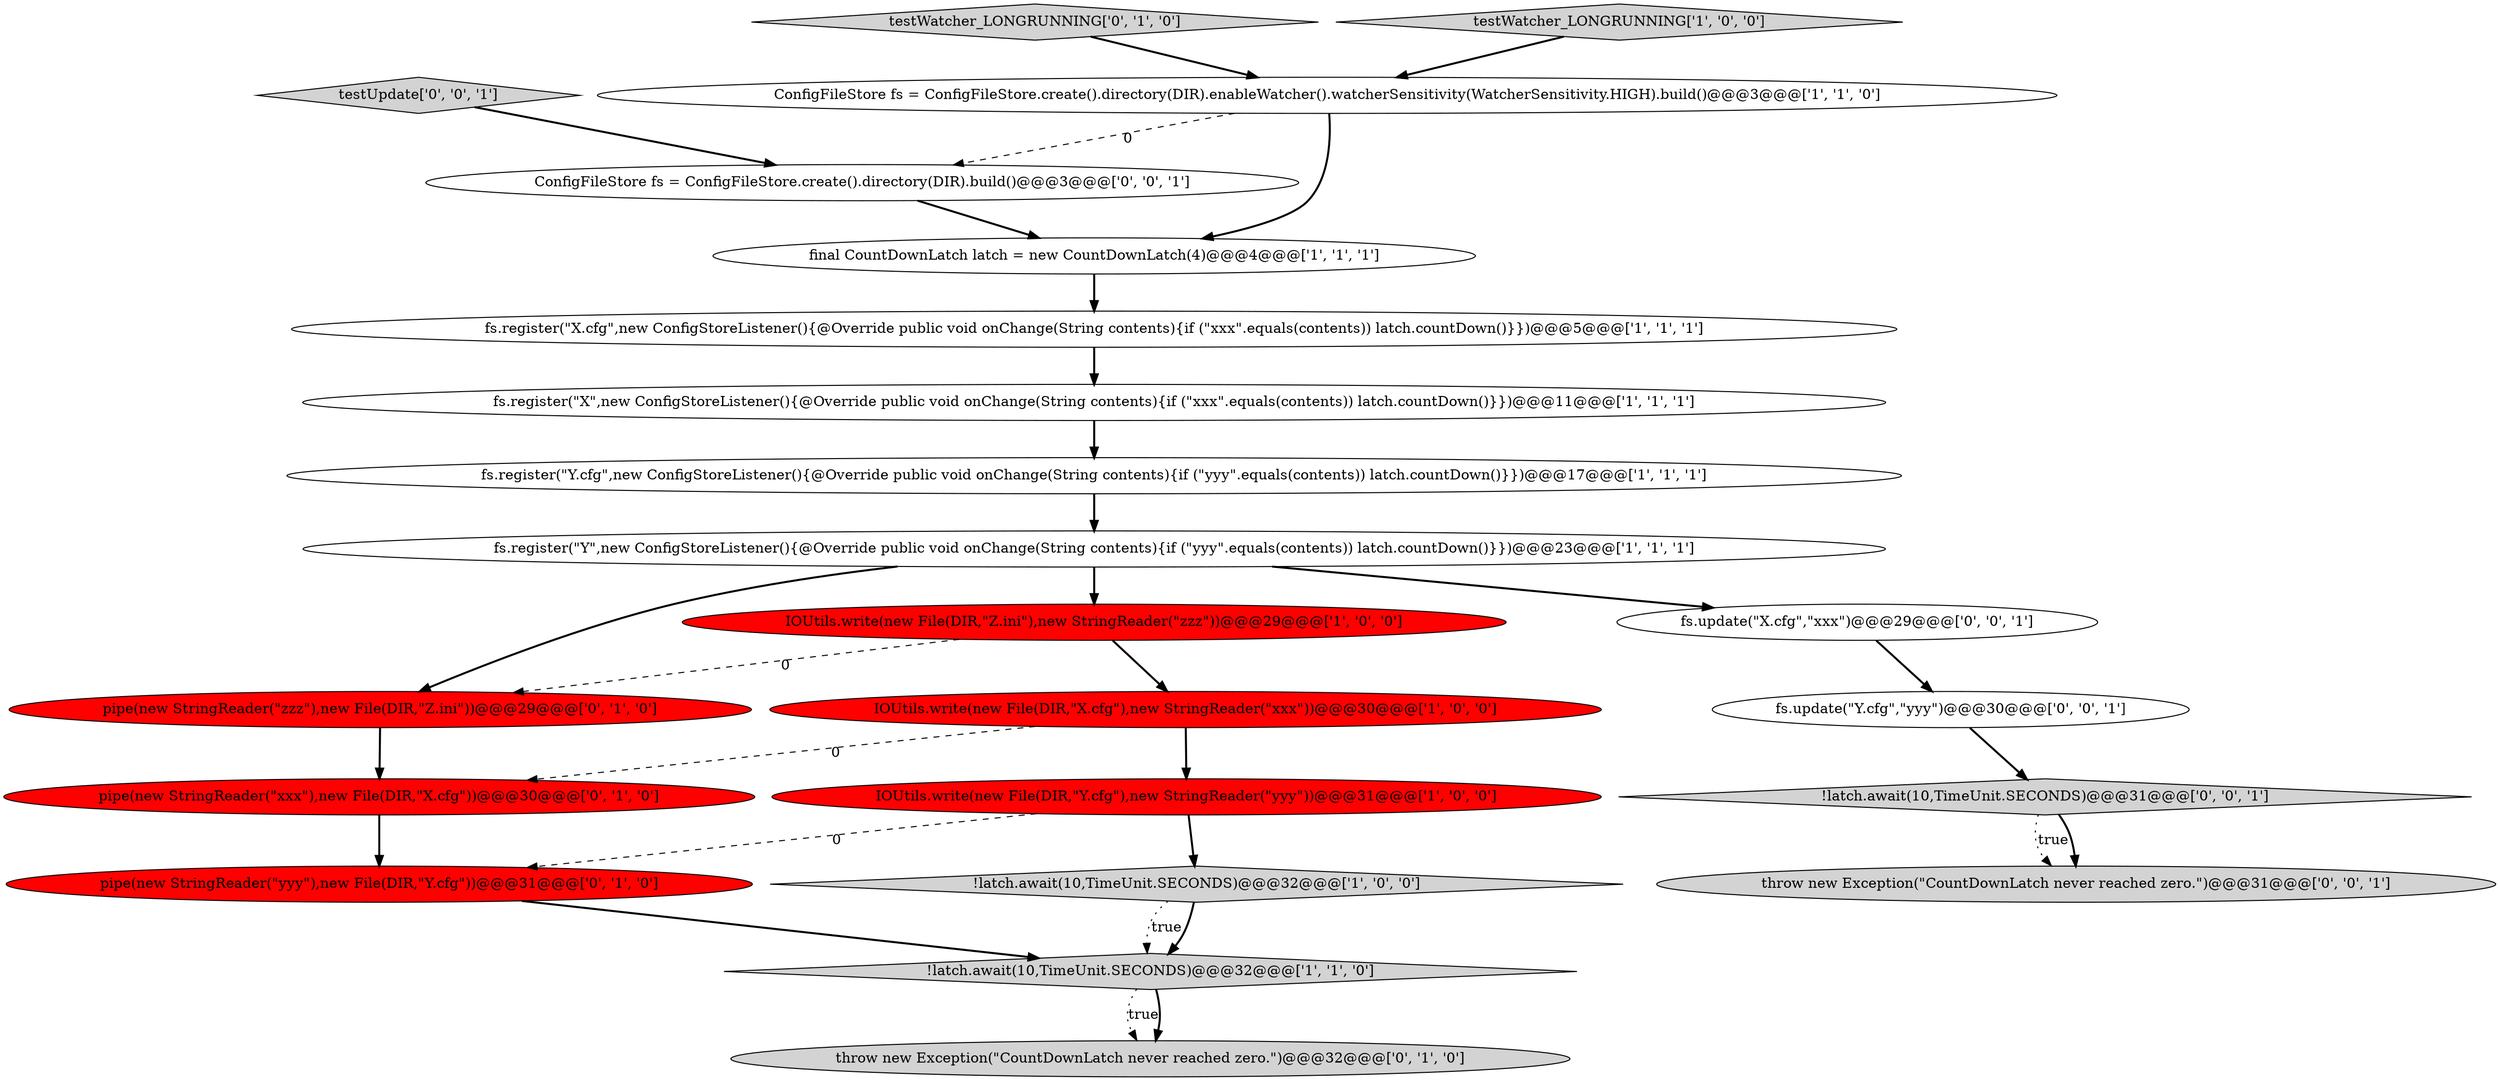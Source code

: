 digraph {
10 [style = filled, label = "fs.register(\"Y.cfg\",new ConfigStoreListener(){@Override public void onChange(String contents){if (\"yyy\".equals(contents)) latch.countDown()}})@@@17@@@['1', '1', '1']", fillcolor = white, shape = ellipse image = "AAA0AAABBB1BBB"];
17 [style = filled, label = "!latch.await(10,TimeUnit.SECONDS)@@@31@@@['0', '0', '1']", fillcolor = lightgray, shape = diamond image = "AAA0AAABBB3BBB"];
5 [style = filled, label = "IOUtils.write(new File(DIR,\"Y.cfg\"),new StringReader(\"yyy\"))@@@31@@@['1', '0', '0']", fillcolor = red, shape = ellipse image = "AAA1AAABBB1BBB"];
12 [style = filled, label = "pipe(new StringReader(\"zzz\"),new File(DIR,\"Z.ini\"))@@@29@@@['0', '1', '0']", fillcolor = red, shape = ellipse image = "AAA1AAABBB2BBB"];
13 [style = filled, label = "throw new Exception(\"CountDownLatch never reached zero.\")@@@32@@@['0', '1', '0']", fillcolor = lightgray, shape = ellipse image = "AAA0AAABBB2BBB"];
11 [style = filled, label = "final CountDownLatch latch = new CountDownLatch(4)@@@4@@@['1', '1', '1']", fillcolor = white, shape = ellipse image = "AAA0AAABBB1BBB"];
19 [style = filled, label = "ConfigFileStore fs = ConfigFileStore.create().directory(DIR).build()@@@3@@@['0', '0', '1']", fillcolor = white, shape = ellipse image = "AAA0AAABBB3BBB"];
14 [style = filled, label = "pipe(new StringReader(\"yyy\"),new File(DIR,\"Y.cfg\"))@@@31@@@['0', '1', '0']", fillcolor = red, shape = ellipse image = "AAA1AAABBB2BBB"];
4 [style = filled, label = "IOUtils.write(new File(DIR,\"Z.ini\"),new StringReader(\"zzz\"))@@@29@@@['1', '0', '0']", fillcolor = red, shape = ellipse image = "AAA1AAABBB1BBB"];
6 [style = filled, label = "!latch.await(10,TimeUnit.SECONDS)@@@32@@@['1', '0', '0']", fillcolor = lightgray, shape = diamond image = "AAA0AAABBB1BBB"];
7 [style = filled, label = "fs.register(\"X\",new ConfigStoreListener(){@Override public void onChange(String contents){if (\"xxx\".equals(contents)) latch.countDown()}})@@@11@@@['1', '1', '1']", fillcolor = white, shape = ellipse image = "AAA0AAABBB1BBB"];
16 [style = filled, label = "testWatcher_LONGRUNNING['0', '1', '0']", fillcolor = lightgray, shape = diamond image = "AAA0AAABBB2BBB"];
20 [style = filled, label = "throw new Exception(\"CountDownLatch never reached zero.\")@@@31@@@['0', '0', '1']", fillcolor = lightgray, shape = ellipse image = "AAA0AAABBB3BBB"];
9 [style = filled, label = "fs.register(\"Y\",new ConfigStoreListener(){@Override public void onChange(String contents){if (\"yyy\".equals(contents)) latch.countDown()}})@@@23@@@['1', '1', '1']", fillcolor = white, shape = ellipse image = "AAA0AAABBB1BBB"];
0 [style = filled, label = "IOUtils.write(new File(DIR,\"X.cfg\"),new StringReader(\"xxx\"))@@@30@@@['1', '0', '0']", fillcolor = red, shape = ellipse image = "AAA1AAABBB1BBB"];
15 [style = filled, label = "pipe(new StringReader(\"xxx\"),new File(DIR,\"X.cfg\"))@@@30@@@['0', '1', '0']", fillcolor = red, shape = ellipse image = "AAA1AAABBB2BBB"];
1 [style = filled, label = "testWatcher_LONGRUNNING['1', '0', '0']", fillcolor = lightgray, shape = diamond image = "AAA0AAABBB1BBB"];
21 [style = filled, label = "fs.update(\"X.cfg\",\"xxx\")@@@29@@@['0', '0', '1']", fillcolor = white, shape = ellipse image = "AAA0AAABBB3BBB"];
22 [style = filled, label = "fs.update(\"Y.cfg\",\"yyy\")@@@30@@@['0', '0', '1']", fillcolor = white, shape = ellipse image = "AAA0AAABBB3BBB"];
3 [style = filled, label = "fs.register(\"X.cfg\",new ConfigStoreListener(){@Override public void onChange(String contents){if (\"xxx\".equals(contents)) latch.countDown()}})@@@5@@@['1', '1', '1']", fillcolor = white, shape = ellipse image = "AAA0AAABBB1BBB"];
8 [style = filled, label = "!latch.await(10,TimeUnit.SECONDS)@@@32@@@['1', '1', '0']", fillcolor = lightgray, shape = diamond image = "AAA0AAABBB1BBB"];
18 [style = filled, label = "testUpdate['0', '0', '1']", fillcolor = lightgray, shape = diamond image = "AAA0AAABBB3BBB"];
2 [style = filled, label = "ConfigFileStore fs = ConfigFileStore.create().directory(DIR).enableWatcher().watcherSensitivity(WatcherSensitivity.HIGH).build()@@@3@@@['1', '1', '0']", fillcolor = white, shape = ellipse image = "AAA0AAABBB1BBB"];
17->20 [style = dotted, label="true"];
5->14 [style = dashed, label="0"];
2->19 [style = dashed, label="0"];
15->14 [style = bold, label=""];
7->10 [style = bold, label=""];
9->4 [style = bold, label=""];
12->15 [style = bold, label=""];
18->19 [style = bold, label=""];
0->15 [style = dashed, label="0"];
19->11 [style = bold, label=""];
16->2 [style = bold, label=""];
4->0 [style = bold, label=""];
4->12 [style = dashed, label="0"];
5->6 [style = bold, label=""];
3->7 [style = bold, label=""];
11->3 [style = bold, label=""];
21->22 [style = bold, label=""];
6->8 [style = dotted, label="true"];
6->8 [style = bold, label=""];
9->21 [style = bold, label=""];
22->17 [style = bold, label=""];
10->9 [style = bold, label=""];
1->2 [style = bold, label=""];
9->12 [style = bold, label=""];
14->8 [style = bold, label=""];
8->13 [style = dotted, label="true"];
2->11 [style = bold, label=""];
8->13 [style = bold, label=""];
0->5 [style = bold, label=""];
17->20 [style = bold, label=""];
}
